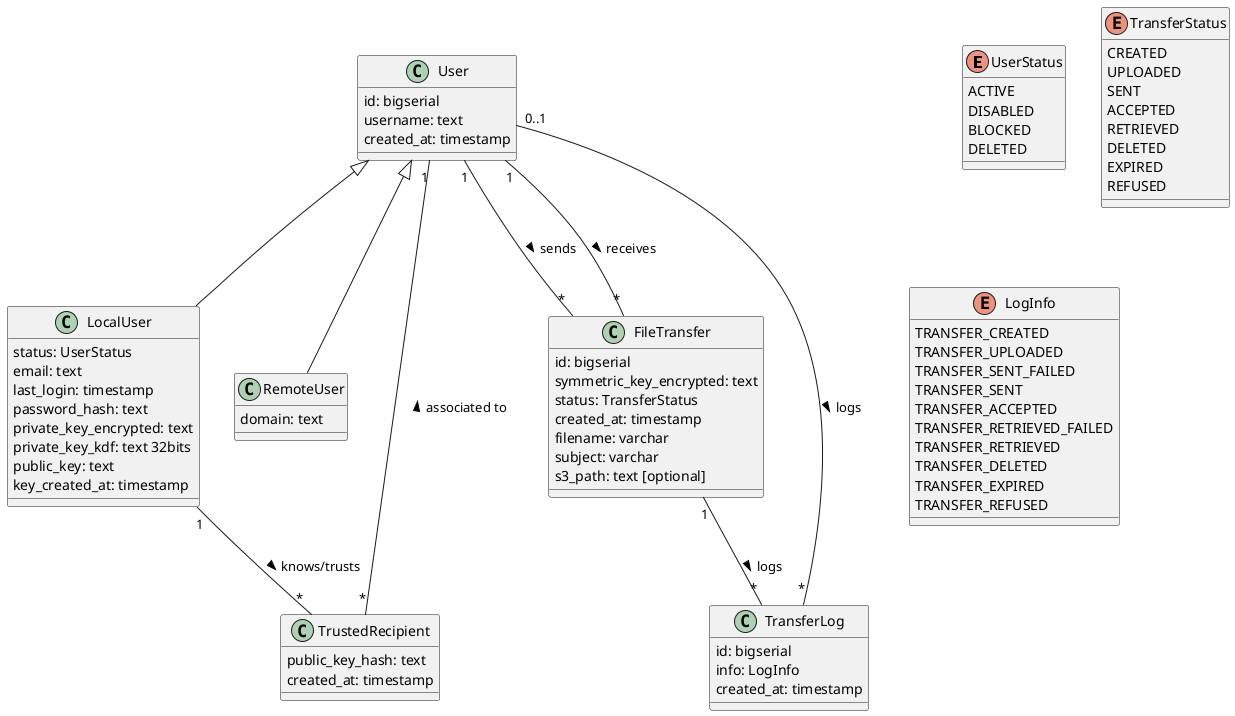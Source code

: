 @startuml

enum UserStatus {
    ACTIVE
    DISABLED
    BLOCKED
    DELETED
}

enum TransferStatus {
    CREATED
    UPLOADED
    SENT
    ACCEPTED
    RETRIEVED
    DELETED
    EXPIRED
    REFUSED
}

enum LogInfo {
    TRANSFER_CREATED
    TRANSFER_UPLOADED
    TRANSFER_SENT_FAILED
    TRANSFER_SENT
    TRANSFER_ACCEPTED
    TRANSFER_RETRIEVED_FAILED
    TRANSFER_RETRIEVED
    TRANSFER_DELETED
    TRANSFER_EXPIRED
    TRANSFER_REFUSED
}

class User {
    id: bigserial
    username: text
    created_at: timestamp
}

class LocalUser {
    status: UserStatus
    email: text
    last_login: timestamp
    password_hash: text
    private_key_encrypted: text
    private_key_kdf: text 32bits
    public_key: text
    key_created_at: timestamp
}

class RemoteUser {
    domain: text
}

class FileTransfer {
    id: bigserial
    symmetric_key_encrypted: text
    status: TransferStatus
    created_at: timestamp
    filename: varchar
    subject: varchar
    s3_path: text [optional]
}

class TrustedRecipient {
    public_key_hash: text
    created_at: timestamp
}

class TransferLog {
    id: bigserial
    info: LogInfo
    created_at: timestamp
}

LocalUser -up-|> User
RemoteUser -up-|> User

User "1" -- "*" FileTransfer: sends >
User "1" -- "*" FileTransfer: receives >

LocalUser "1" -- "*" TrustedRecipient: knows/trusts >
TrustedRecipient "*" -- "1" User: associated to >

User "0..1" -- "*" TransferLog: logs >
FileTransfer "1" -- "*" TransferLog: logs >

@enduml
